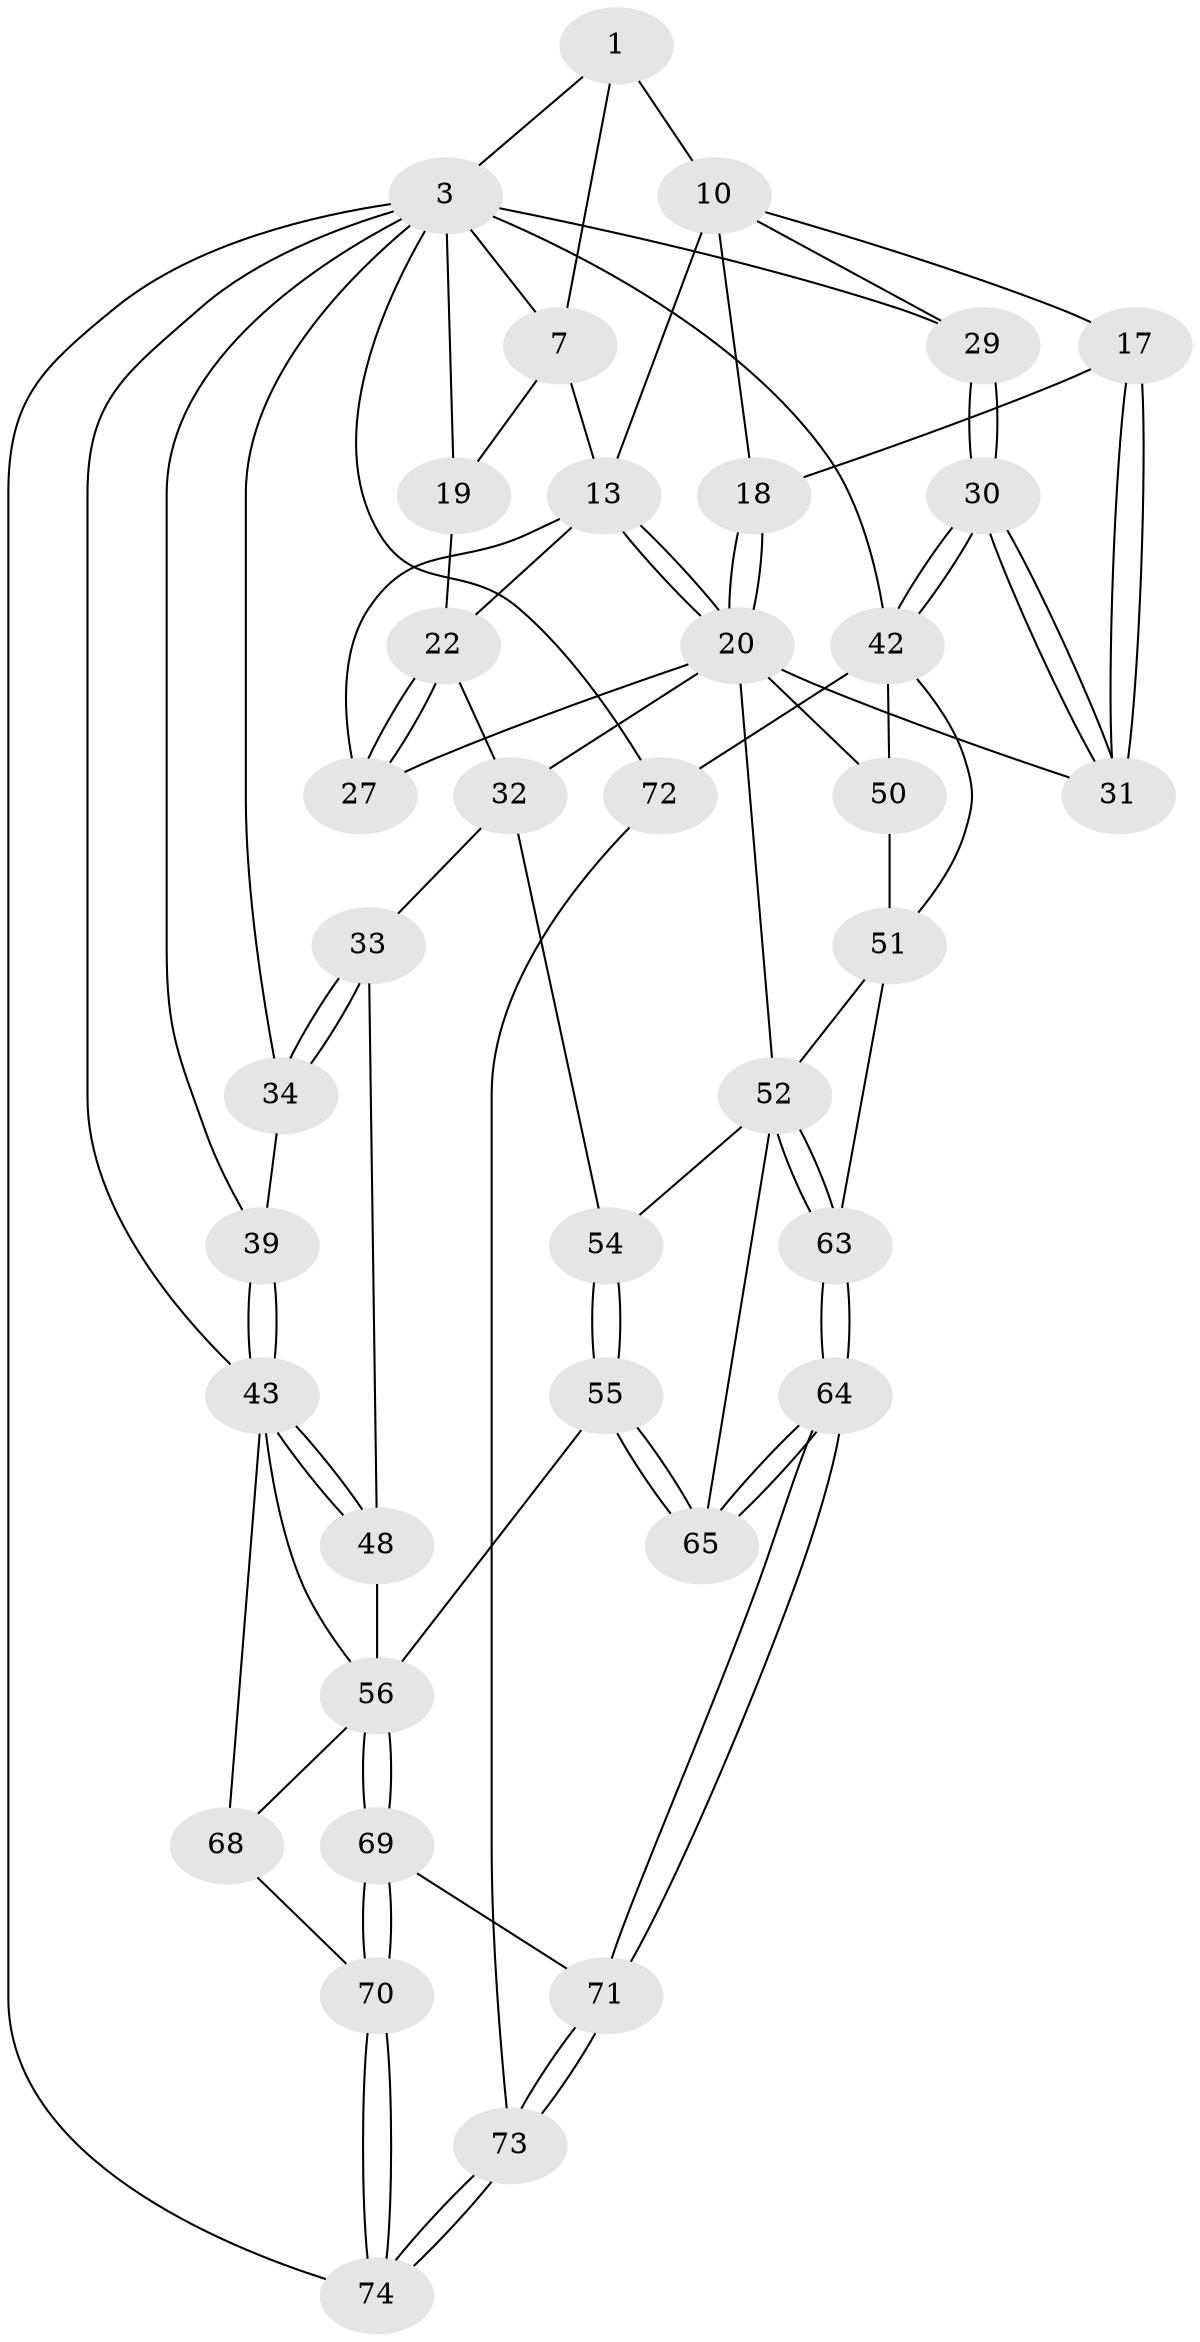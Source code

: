 // original degree distribution, {3: 0.02702702702702703, 6: 0.20270270270270271, 5: 0.5405405405405406, 4: 0.22972972972972974}
// Generated by graph-tools (version 1.1) at 2025/17/03/09/25 04:17:17]
// undirected, 37 vertices, 90 edges
graph export_dot {
graph [start="1"]
  node [color=gray90,style=filled];
  1 [pos="+0.8858557084780286+0",super="+8+2"];
  3 [pos="+1+0",super="+41+4"];
  7 [pos="+0.5935144448711006+0",super="+9"];
  10 [pos="+0.8261245620989812+0.16838885009941443",super="+11+16"];
  13 [pos="+0.6535985896891885+0.22693240874521547",super="+14"];
  17 [pos="+0.8691579906794948+0.2827650945804022"];
  18 [pos="+0.7692098137512144+0.3018704775793154"];
  19 [pos="+0.3234884821415464+0.07564870605415423",super="+24"];
  20 [pos="+0.7364319144921684+0.35859977842726476",super="+25"];
  22 [pos="+0.4591209878605169+0.27943313981847906",super="+23"];
  27 [pos="+0.5857213581723723+0.39046712756847646"];
  29 [pos="+1+0"];
  30 [pos="+1+0.4716327528204636"];
  31 [pos="+1+0.48347046019541706"];
  32 [pos="+0.4339764023199977+0.4893194157075386",super="+36"];
  33 [pos="+0.21286496981717512+0.4628184363223978",super="+40"];
  34 [pos="+0.2053405511763398+0.4001675790305136",super="+38"];
  39 [pos="+0+0.2211606643023025"];
  42 [pos="+1+0.7982052685881885",super="+59"];
  43 [pos="+0+0.6890117789627306",super="+44"];
  48 [pos="+0.12369636312526162+0.5669521832315402"];
  50 [pos="+0.9196901507223975+0.5463383925434205"];
  51 [pos="+0.7022271761896994+0.7034987318247036",super="+62"];
  52 [pos="+0.6319939133473895+0.6873732993114798",super="+53"];
  54 [pos="+0.232671858204536+0.7389128534042415"];
  55 [pos="+0.20196259323987492+0.8057884880950945"];
  56 [pos="+0.20169906706160193+0.8060217971482173",super="+57"];
  63 [pos="+0.6380068970873751+0.8707606377138079"];
  64 [pos="+0.44284777040648204+0.9239805583625256"];
  65 [pos="+0.42904318110764705+0.8730629625741185"];
  68 [pos="+0.11154272256723646+0.8806479271647575"];
  69 [pos="+0.23513015442814622+0.9397504396137496"];
  70 [pos="+0.12838810347886567+1"];
  71 [pos="+0.4358311486875896+0.9529415113469016"];
  72 [pos="+0.7910979249215171+1"];
  73 [pos="+0.4725307545225292+1"];
  74 [pos="+0.05200967589074327+1"];
  1 -- 10 [weight=2];
  1 -- 3;
  1 -- 7;
  3 -- 29;
  3 -- 74;
  3 -- 72;
  3 -- 42;
  3 -- 34;
  3 -- 19 [weight=2];
  3 -- 39;
  3 -- 7;
  3 -- 43;
  7 -- 19;
  7 -- 13;
  10 -- 18;
  10 -- 13;
  10 -- 17;
  10 -- 29;
  13 -- 20;
  13 -- 20;
  13 -- 27;
  13 -- 22;
  17 -- 18;
  17 -- 31;
  17 -- 31;
  18 -- 20;
  18 -- 20;
  19 -- 22;
  20 -- 32;
  20 -- 50;
  20 -- 52;
  20 -- 27;
  20 -- 31;
  22 -- 27;
  22 -- 27;
  22 -- 32;
  29 -- 30;
  29 -- 30;
  30 -- 31;
  30 -- 31;
  30 -- 42;
  30 -- 42;
  32 -- 33 [weight=2];
  32 -- 54;
  33 -- 34 [weight=2];
  33 -- 34;
  33 -- 48;
  34 -- 39;
  39 -- 43;
  39 -- 43;
  42 -- 72;
  42 -- 50;
  42 -- 51 [weight=2];
  43 -- 48;
  43 -- 48;
  43 -- 68;
  43 -- 56;
  48 -- 56;
  50 -- 51;
  51 -- 52;
  51 -- 63;
  52 -- 63;
  52 -- 63;
  52 -- 65;
  52 -- 54;
  54 -- 55;
  54 -- 55;
  55 -- 56;
  55 -- 65;
  55 -- 65;
  56 -- 69;
  56 -- 69;
  56 -- 68;
  63 -- 64;
  63 -- 64;
  64 -- 65;
  64 -- 65;
  64 -- 71;
  64 -- 71;
  68 -- 70;
  69 -- 70;
  69 -- 70;
  69 -- 71;
  70 -- 74;
  70 -- 74;
  71 -- 73;
  71 -- 73;
  72 -- 73;
  73 -- 74;
  73 -- 74;
}

